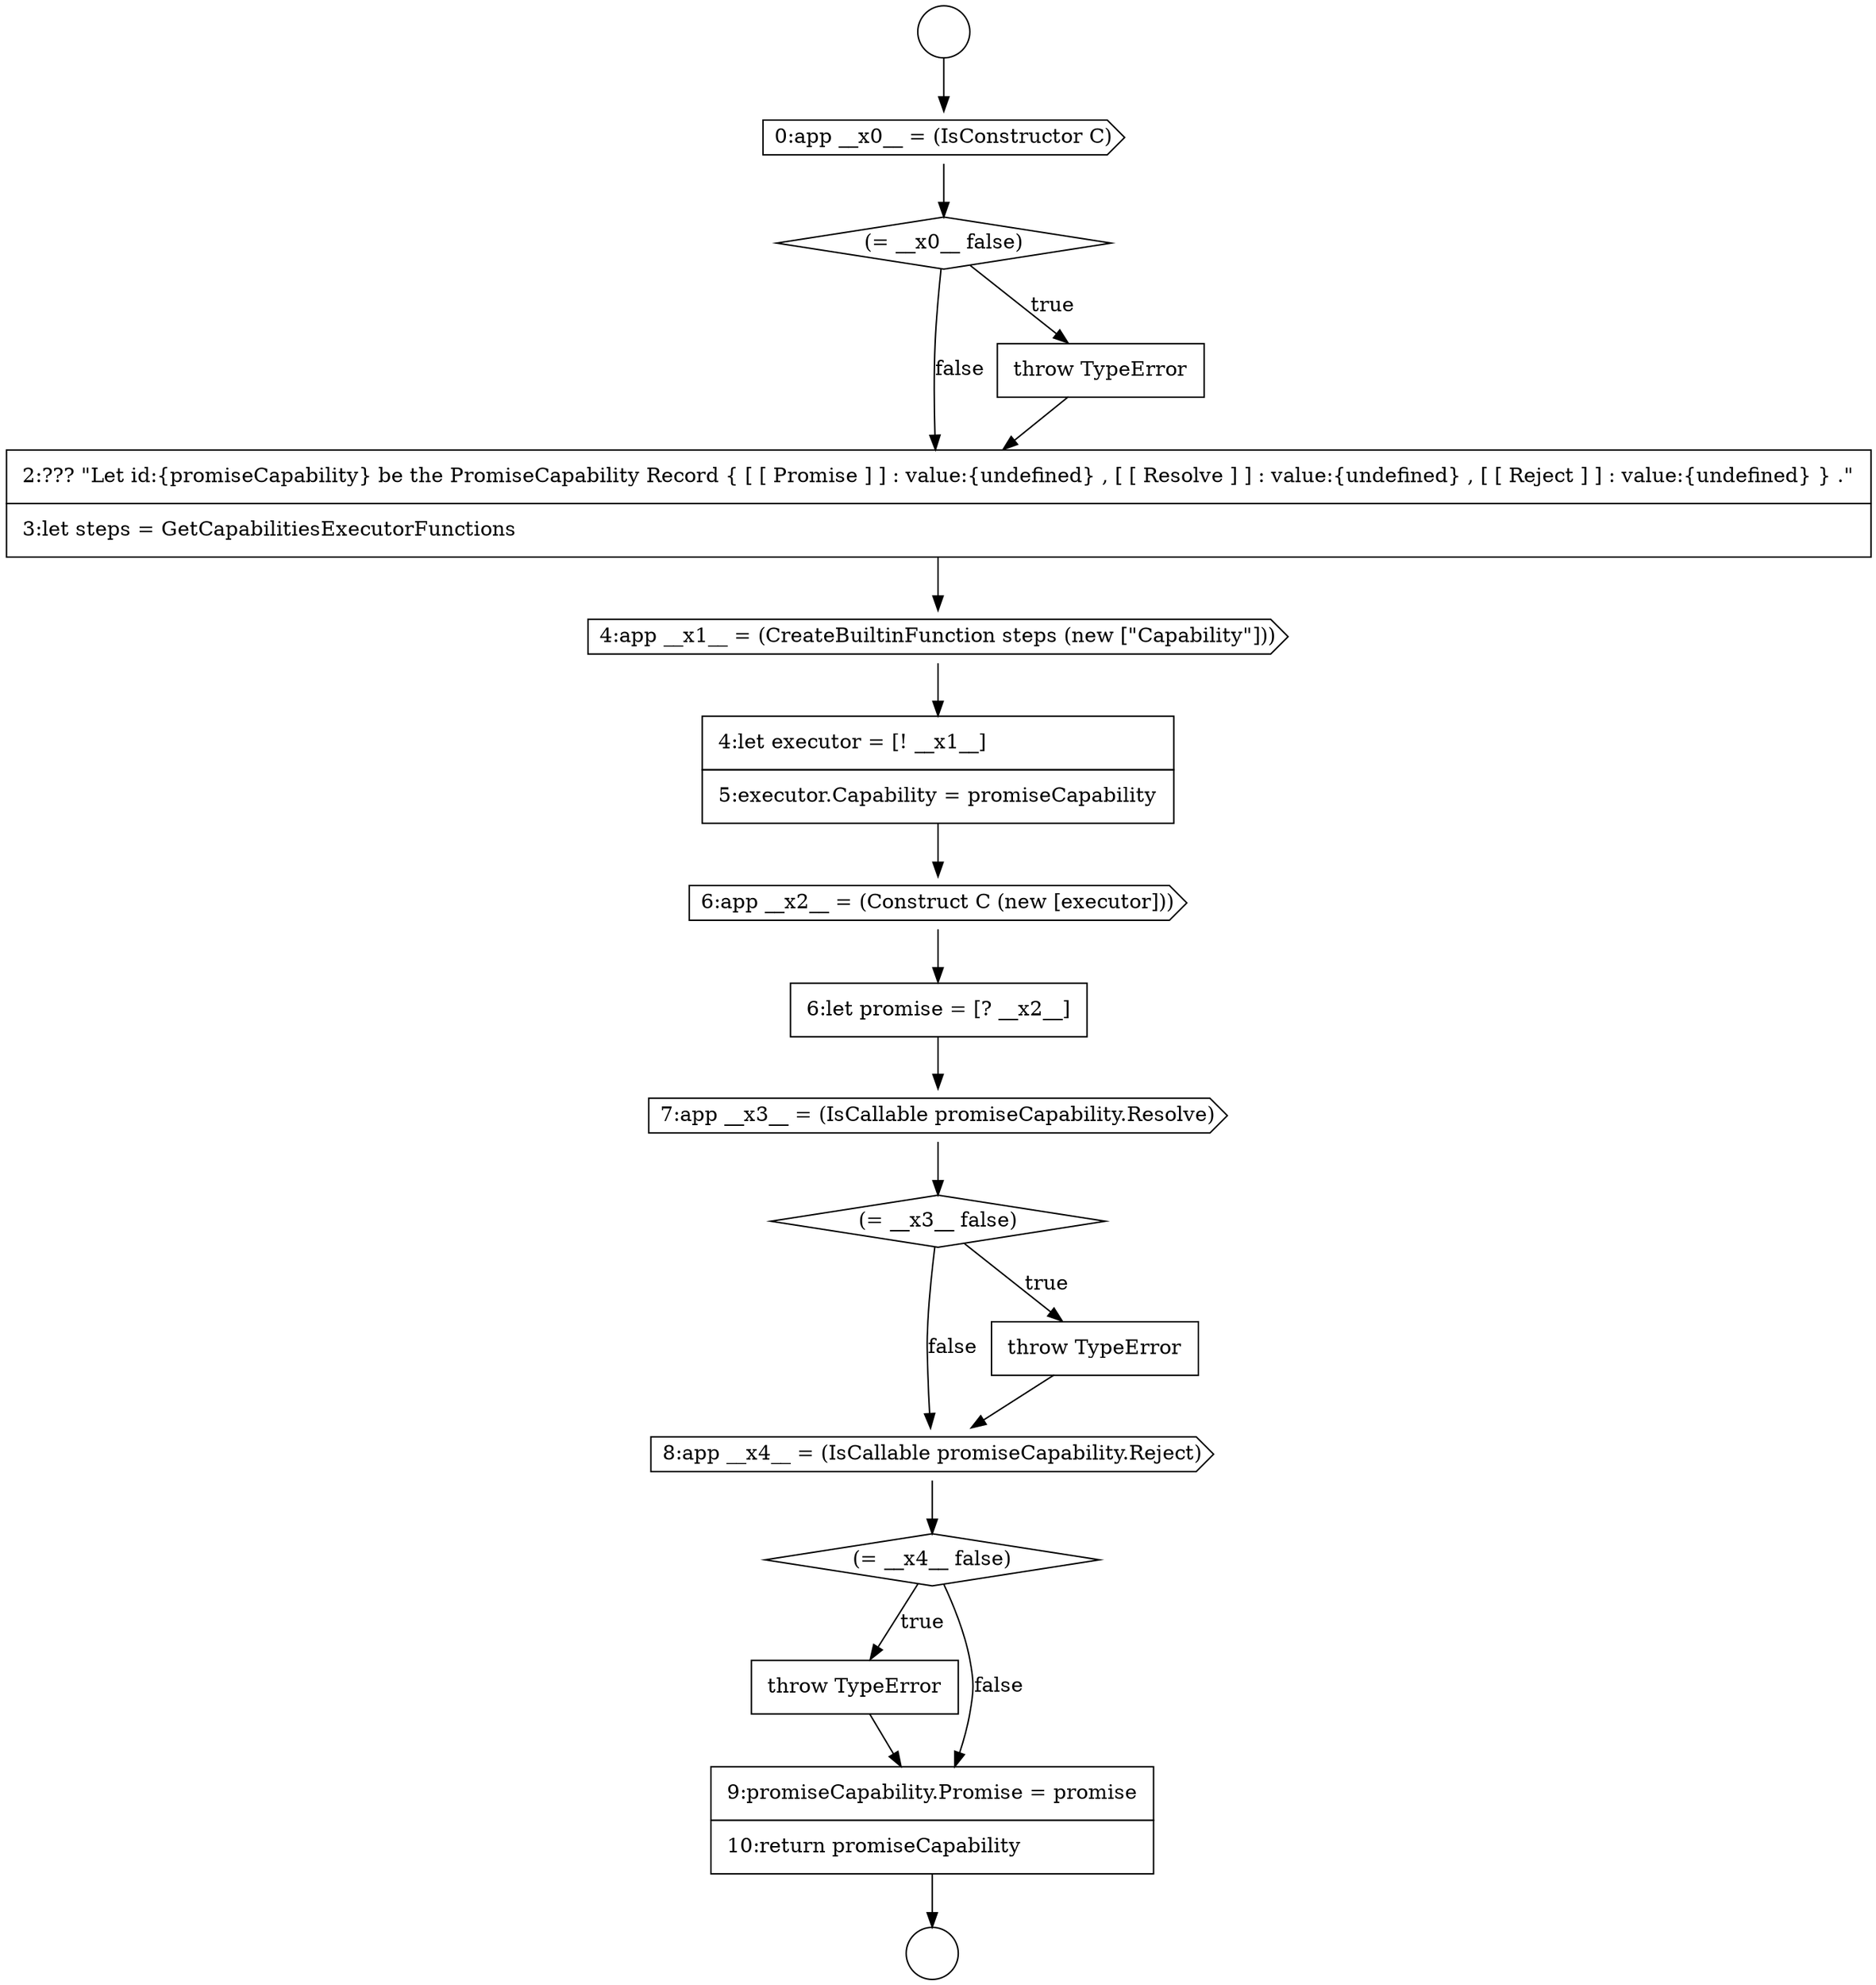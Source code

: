 digraph {
  node18629 [shape=diamond, label=<<font color="black">(= __x3__ false)</font>> color="black" fillcolor="white" style=filled]
  node18627 [shape=none, margin=0, label=<<font color="black">
    <table border="0" cellborder="1" cellspacing="0" cellpadding="10">
      <tr><td align="left">6:let promise = [? __x2__]</td></tr>
    </table>
  </font>> color="black" fillcolor="white" style=filled]
  node18624 [shape=cds, label=<<font color="black">4:app __x1__ = (CreateBuiltinFunction steps (new [&quot;Capability&quot;]))</font>> color="black" fillcolor="white" style=filled]
  node18632 [shape=diamond, label=<<font color="black">(= __x4__ false)</font>> color="black" fillcolor="white" style=filled]
  node18618 [shape=circle label=" " color="black" fillcolor="white" style=filled]
  node18626 [shape=cds, label=<<font color="black">6:app __x2__ = (Construct C (new [executor]))</font>> color="black" fillcolor="white" style=filled]
  node18621 [shape=diamond, label=<<font color="black">(= __x0__ false)</font>> color="black" fillcolor="white" style=filled]
  node18633 [shape=none, margin=0, label=<<font color="black">
    <table border="0" cellborder="1" cellspacing="0" cellpadding="10">
      <tr><td align="left">throw TypeError</td></tr>
    </table>
  </font>> color="black" fillcolor="white" style=filled]
  node18631 [shape=cds, label=<<font color="black">8:app __x4__ = (IsCallable promiseCapability.Reject)</font>> color="black" fillcolor="white" style=filled]
  node18625 [shape=none, margin=0, label=<<font color="black">
    <table border="0" cellborder="1" cellspacing="0" cellpadding="10">
      <tr><td align="left">4:let executor = [! __x1__]</td></tr>
      <tr><td align="left">5:executor.Capability = promiseCapability</td></tr>
    </table>
  </font>> color="black" fillcolor="white" style=filled]
  node18630 [shape=none, margin=0, label=<<font color="black">
    <table border="0" cellborder="1" cellspacing="0" cellpadding="10">
      <tr><td align="left">throw TypeError</td></tr>
    </table>
  </font>> color="black" fillcolor="white" style=filled]
  node18634 [shape=none, margin=0, label=<<font color="black">
    <table border="0" cellborder="1" cellspacing="0" cellpadding="10">
      <tr><td align="left">9:promiseCapability.Promise = promise</td></tr>
      <tr><td align="left">10:return promiseCapability</td></tr>
    </table>
  </font>> color="black" fillcolor="white" style=filled]
  node18623 [shape=none, margin=0, label=<<font color="black">
    <table border="0" cellborder="1" cellspacing="0" cellpadding="10">
      <tr><td align="left">2:??? &quot;Let id:{promiseCapability} be the PromiseCapability Record { [ [ Promise ] ] : value:{undefined} , [ [ Resolve ] ] : value:{undefined} , [ [ Reject ] ] : value:{undefined} } .&quot;</td></tr>
      <tr><td align="left">3:let steps = GetCapabilitiesExecutorFunctions</td></tr>
    </table>
  </font>> color="black" fillcolor="white" style=filled]
  node18628 [shape=cds, label=<<font color="black">7:app __x3__ = (IsCallable promiseCapability.Resolve)</font>> color="black" fillcolor="white" style=filled]
  node18620 [shape=cds, label=<<font color="black">0:app __x0__ = (IsConstructor C)</font>> color="black" fillcolor="white" style=filled]
  node18622 [shape=none, margin=0, label=<<font color="black">
    <table border="0" cellborder="1" cellspacing="0" cellpadding="10">
      <tr><td align="left">throw TypeError</td></tr>
    </table>
  </font>> color="black" fillcolor="white" style=filled]
  node18619 [shape=circle label=" " color="black" fillcolor="white" style=filled]
  node18634 -> node18619 [ color="black"]
  node18630 -> node18631 [ color="black"]
  node18631 -> node18632 [ color="black"]
  node18628 -> node18629 [ color="black"]
  node18620 -> node18621 [ color="black"]
  node18629 -> node18630 [label=<<font color="black">true</font>> color="black"]
  node18629 -> node18631 [label=<<font color="black">false</font>> color="black"]
  node18621 -> node18622 [label=<<font color="black">true</font>> color="black"]
  node18621 -> node18623 [label=<<font color="black">false</font>> color="black"]
  node18633 -> node18634 [ color="black"]
  node18623 -> node18624 [ color="black"]
  node18618 -> node18620 [ color="black"]
  node18622 -> node18623 [ color="black"]
  node18626 -> node18627 [ color="black"]
  node18627 -> node18628 [ color="black"]
  node18624 -> node18625 [ color="black"]
  node18632 -> node18633 [label=<<font color="black">true</font>> color="black"]
  node18632 -> node18634 [label=<<font color="black">false</font>> color="black"]
  node18625 -> node18626 [ color="black"]
}
